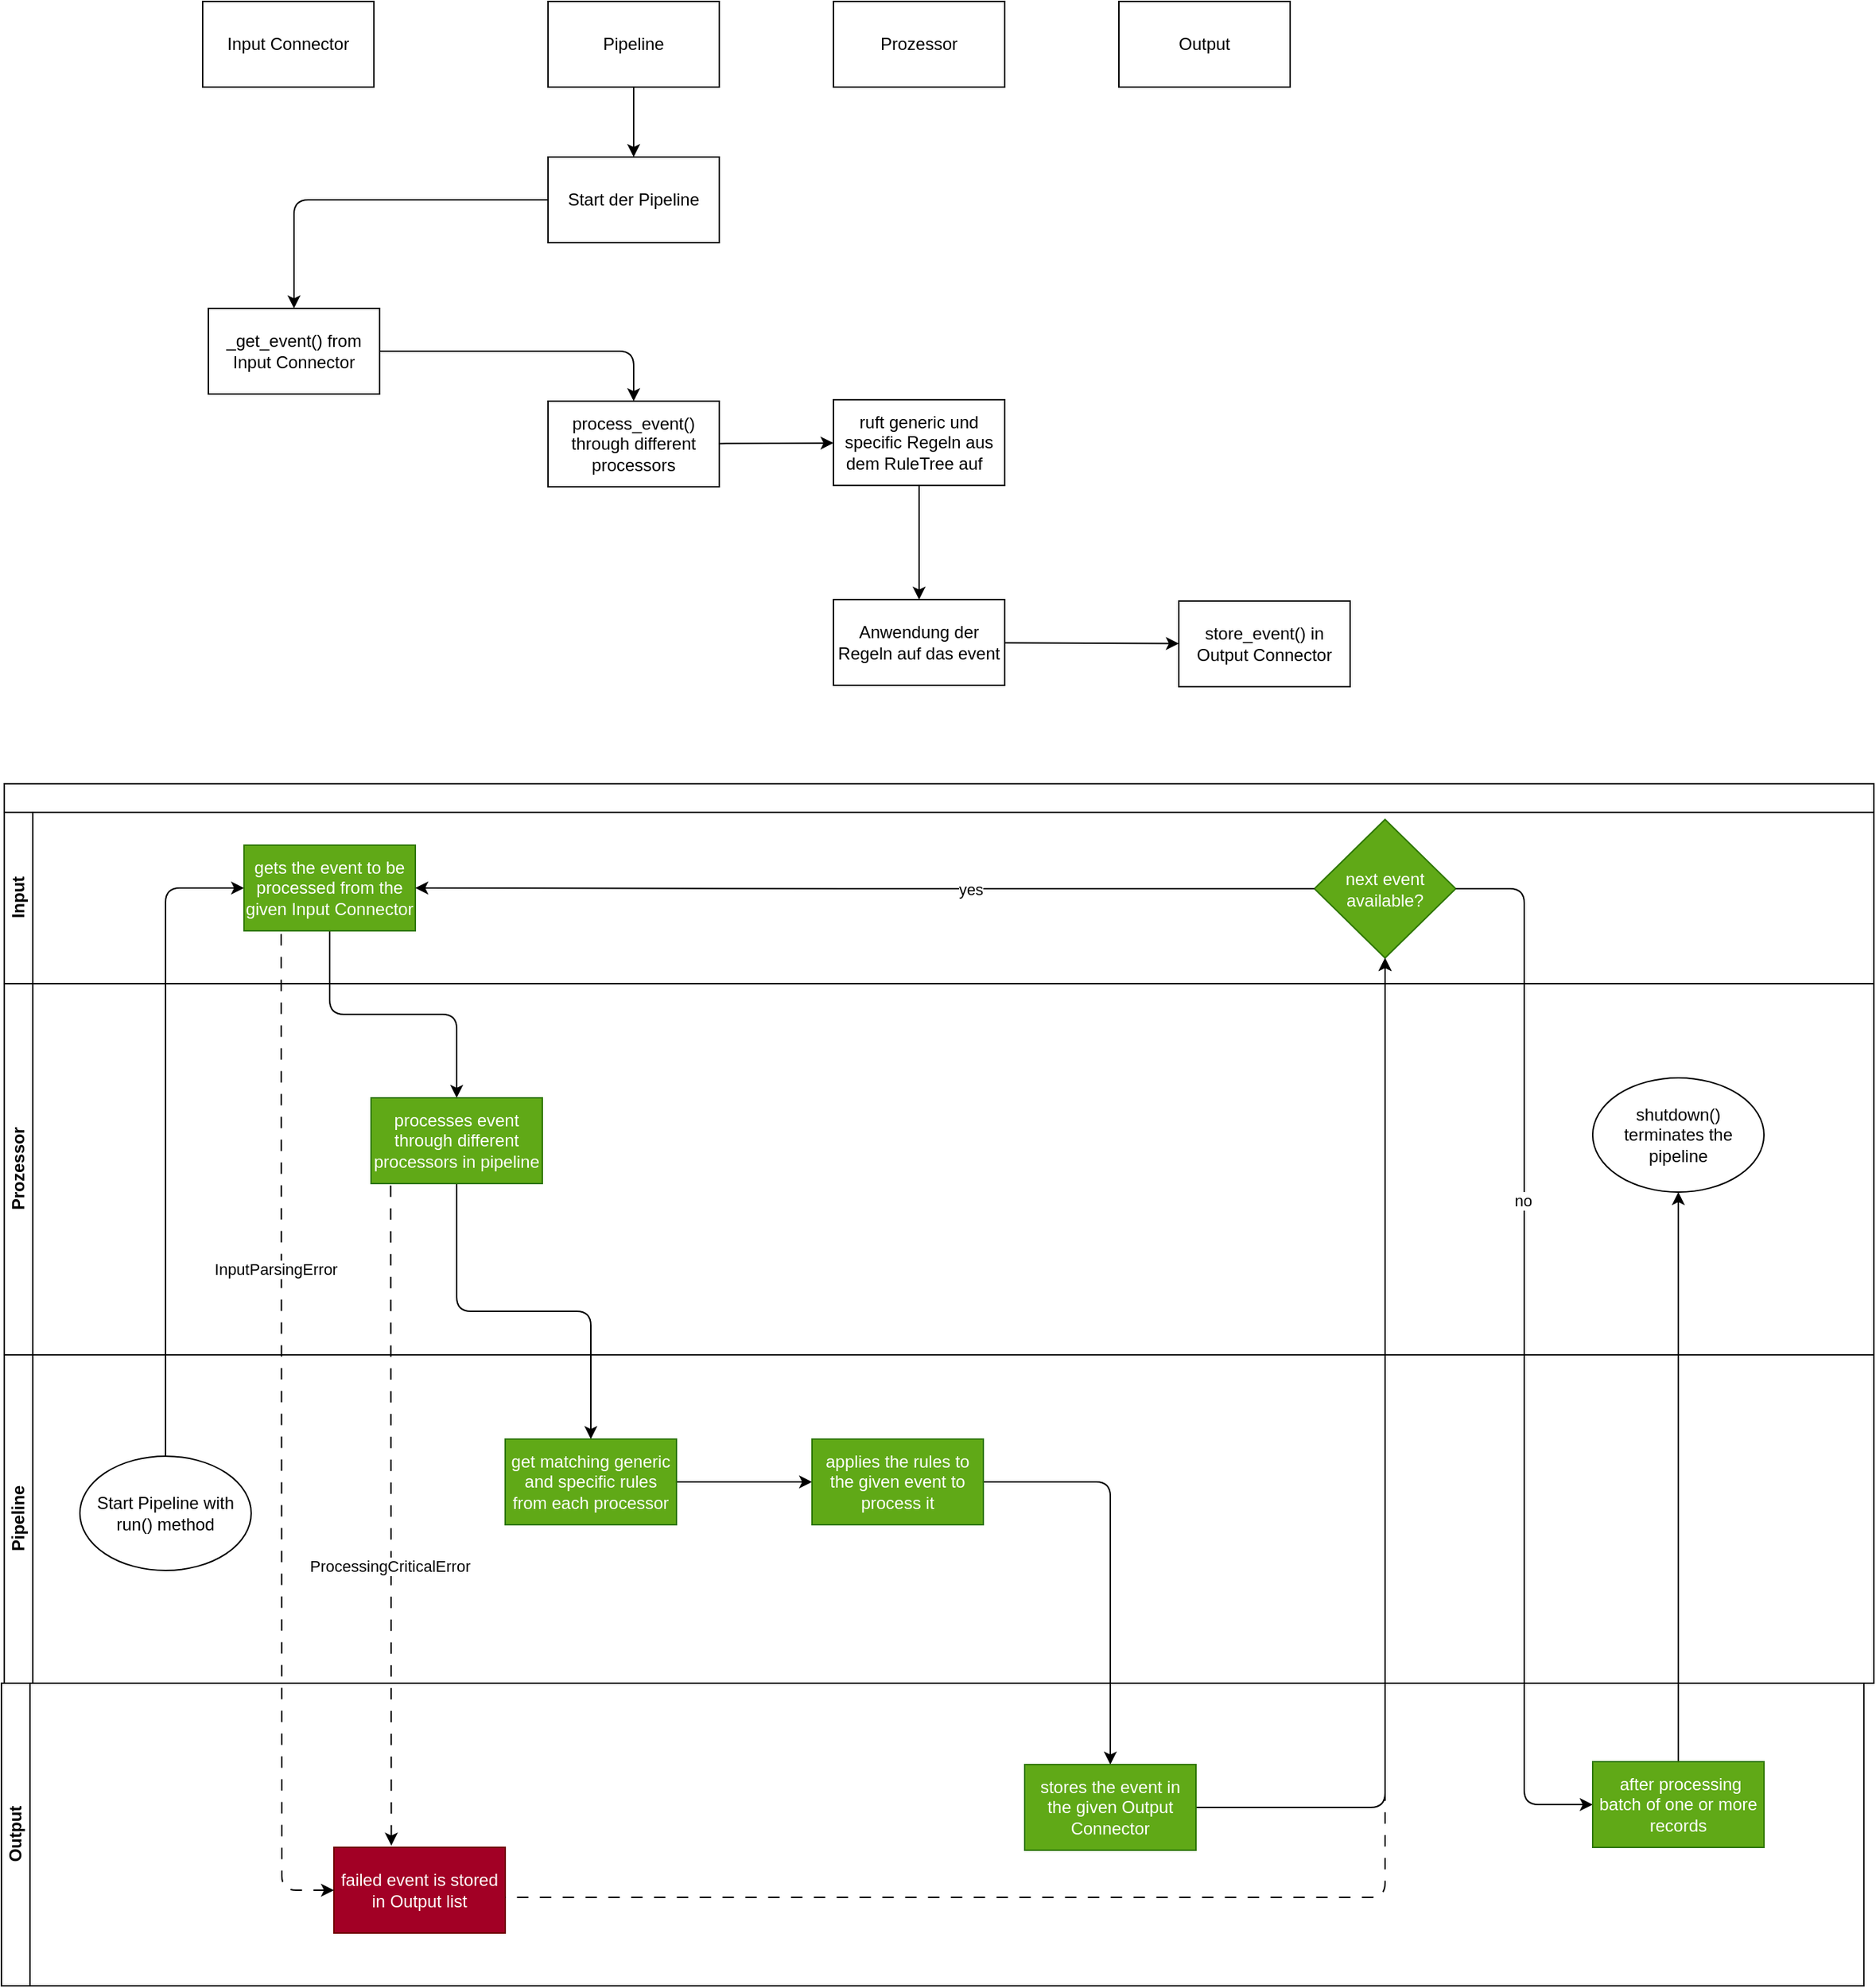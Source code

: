 <mxfile>
    <diagram id="dLlubgwYXh7pxlaa3Xrq" name="Page-1">
        <mxGraphModel dx="1922" dy="563" grid="1" gridSize="10" guides="1" tooltips="1" connect="1" arrows="1" fold="1" page="1" pageScale="1" pageWidth="850" pageHeight="1100" math="0" shadow="0">
            <root>
                <mxCell id="0"/>
                <mxCell id="1" parent="0"/>
                <mxCell id="8" value="" style="edgeStyle=orthogonalEdgeStyle;html=1;elbow=vertical;startArrow=none;endArrow=classic;endFill=1;exitX=0;exitY=0.5;exitDx=0;exitDy=0;" parent="1" source="26" target="7" edge="1">
                    <mxGeometry relative="1" as="geometry">
                        <mxPoint x="320" y="120" as="sourcePoint"/>
                    </mxGeometry>
                </mxCell>
                <mxCell id="27" value="" style="edgeStyle=elbowEdgeStyle;html=1;elbow=vertical;startArrow=none;endArrow=classic;startFill=0;endFill=1;" parent="1" source="6" target="26" edge="1">
                    <mxGeometry relative="1" as="geometry"/>
                </mxCell>
                <UserObject label="Pipeline" treeRoot="1" id="6">
                    <mxCell style="whiteSpace=wrap;html=1;align=center;treeFolding=1;treeMoving=1;newEdgeStyle={&quot;edgeStyle&quot;:&quot;elbowEdgeStyle&quot;,&quot;startArrow&quot;:&quot;none&quot;,&quot;endArrow&quot;:&quot;none&quot;};" parent="1" vertex="1">
                        <mxGeometry x="358" y="2" width="120" height="60" as="geometry"/>
                    </mxCell>
                </UserObject>
                <mxCell id="10" value="" style="edgeStyle=orthogonalEdgeStyle;html=1;" parent="1" source="7" target="9" edge="1">
                    <mxGeometry relative="1" as="geometry"/>
                </mxCell>
                <mxCell id="7" value="_get_event() from Input Connector" style="whiteSpace=wrap;html=1;" parent="1" vertex="1">
                    <mxGeometry x="120" y="217" width="120" height="60" as="geometry"/>
                </mxCell>
                <mxCell id="22" value="" style="edgeStyle=none;html=1;" parent="1" source="9" target="20" edge="1">
                    <mxGeometry relative="1" as="geometry"/>
                </mxCell>
                <mxCell id="9" value="process_event() through different processors" style="whiteSpace=wrap;html=1;" parent="1" vertex="1">
                    <mxGeometry x="358" y="282" width="120" height="60" as="geometry"/>
                </mxCell>
                <mxCell id="11" value="store_event() in Output Connector" style="whiteSpace=wrap;html=1;" parent="1" vertex="1">
                    <mxGeometry x="800" y="422" width="120" height="60" as="geometry"/>
                </mxCell>
                <UserObject label="Input Connector" treeRoot="1" id="13">
                    <mxCell style="whiteSpace=wrap;html=1;align=center;treeFolding=1;treeMoving=1;newEdgeStyle={&quot;edgeStyle&quot;:&quot;elbowEdgeStyle&quot;,&quot;startArrow&quot;:&quot;none&quot;,&quot;endArrow&quot;:&quot;none&quot;};" parent="1" vertex="1">
                        <mxGeometry x="116" y="2" width="120" height="60" as="geometry"/>
                    </mxCell>
                </UserObject>
                <mxCell id="16" value="Prozessor" style="whiteSpace=wrap;html=1;" parent="1" vertex="1">
                    <mxGeometry x="558" y="2" width="120" height="60" as="geometry"/>
                </mxCell>
                <mxCell id="18" value="Output" style="whiteSpace=wrap;html=1;" parent="1" vertex="1">
                    <mxGeometry x="758" y="2" width="120" height="60" as="geometry"/>
                </mxCell>
                <mxCell id="24" value="" style="edgeStyle=none;html=1;" parent="1" source="20" target="23" edge="1">
                    <mxGeometry relative="1" as="geometry"/>
                </mxCell>
                <mxCell id="20" value="ruft generic und specific Regeln aus dem RuleTree auf&amp;nbsp;&amp;nbsp;" style="whiteSpace=wrap;html=1;" parent="1" vertex="1">
                    <mxGeometry x="558" y="281" width="120" height="60" as="geometry"/>
                </mxCell>
                <mxCell id="25" value="" style="edgeStyle=none;html=1;" parent="1" source="23" target="11" edge="1">
                    <mxGeometry relative="1" as="geometry"/>
                </mxCell>
                <mxCell id="23" value="Anwendung der Regeln auf das event" style="whiteSpace=wrap;html=1;" parent="1" vertex="1">
                    <mxGeometry x="558" y="421" width="120" height="60" as="geometry"/>
                </mxCell>
                <mxCell id="26" value="Start der Pipeline" style="whiteSpace=wrap;html=1;" parent="1" vertex="1">
                    <mxGeometry x="358" y="111" width="120" height="60" as="geometry"/>
                </mxCell>
                <mxCell id="28" value="&lt;br&gt;" style="swimlane;childLayout=stackLayout;resizeParent=1;resizeParentMax=0;horizontal=1;startSize=20;horizontalStack=0;html=1;" parent="1" vertex="1">
                    <mxGeometry x="-23" y="550" width="1310" height="630" as="geometry"/>
                </mxCell>
                <mxCell id="29" value="Input" style="swimlane;startSize=20;horizontal=0;html=1;" parent="28" vertex="1">
                    <mxGeometry y="20" width="1310" height="120" as="geometry"/>
                </mxCell>
                <mxCell id="51" value="next event available?" style="rhombus;whiteSpace=wrap;html=1;fillColor=#60a917;fontColor=#ffffff;strokeColor=#2D7600;" parent="29" vertex="1">
                    <mxGeometry x="918" y="5" width="99" height="97" as="geometry"/>
                </mxCell>
                <mxCell id="31" value="Prozessor" style="swimlane;startSize=20;horizontal=0;html=1;" parent="28" vertex="1">
                    <mxGeometry y="140" width="1310" height="260" as="geometry"/>
                </mxCell>
                <mxCell id="30" value="Pipeline" style="swimlane;startSize=20;horizontal=0;html=1;" parent="28" vertex="1">
                    <mxGeometry y="400" width="1310" height="230" as="geometry"/>
                </mxCell>
                <mxCell id="48" value="Start Pipeline with run() method" style="ellipse;whiteSpace=wrap;html=1;rounded=1;shadow=0;glass=0;sketch=0;" parent="30" vertex="1">
                    <mxGeometry x="53" y="71" width="120" height="80" as="geometry"/>
                </mxCell>
                <mxCell id="32" value="Output" style="swimlane;startSize=20;horizontal=0;html=1;" parent="1" vertex="1">
                    <mxGeometry x="-25" y="1180" width="1305" height="212" as="geometry"/>
                </mxCell>
                <mxCell id="49" value="shutdown() terminates the pipeline" style="ellipse;whiteSpace=wrap;html=1;rounded=1;shadow=0;glass=0;sketch=0;" parent="32" vertex="1">
                    <mxGeometry x="1115" y="-424" width="120" height="80" as="geometry"/>
                </mxCell>
                <mxCell id="61" value="failed event is stored in Output list" style="whiteSpace=wrap;html=1;fillColor=#a20025;strokeColor=#6F0000;fontColor=#ffffff;" parent="32" vertex="1">
                    <mxGeometry x="233" y="115" width="120" height="60" as="geometry"/>
                </mxCell>
                <mxCell id="36" value="" style="edgeStyle=orthogonalEdgeStyle;html=1;entryX=0;entryY=0.5;entryDx=0;entryDy=0;exitX=0.5;exitY=0;exitDx=0;exitDy=0;" parent="1" source="48" target="34" edge="1">
                    <mxGeometry relative="1" as="geometry">
                        <mxPoint x="83" y="772" as="sourcePoint"/>
                        <mxPoint x="92" y="620" as="targetPoint"/>
                    </mxGeometry>
                </mxCell>
                <mxCell id="38" value="" style="edgeStyle=orthogonalEdgeStyle;html=1;" parent="1" source="34" target="37" edge="1">
                    <mxGeometry relative="1" as="geometry"/>
                </mxCell>
                <mxCell id="34" value="gets the event to be processed from the given Input Connector" style="whiteSpace=wrap;html=1;fillColor=#60a917;fontColor=#ffffff;strokeColor=#2D7600;" parent="1" vertex="1">
                    <mxGeometry x="145" y="593" width="120" height="60" as="geometry"/>
                </mxCell>
                <mxCell id="41" value="" style="edgeStyle=orthogonalEdgeStyle;html=1;entryX=0.5;entryY=0;entryDx=0;entryDy=0;" parent="1" source="37" target="39" edge="1">
                    <mxGeometry relative="1" as="geometry">
                        <mxPoint x="294" y="910" as="targetPoint"/>
                    </mxGeometry>
                </mxCell>
                <mxCell id="37" value="processes event through different processors in pipeline" style="whiteSpace=wrap;html=1;fillColor=#60a917;fontColor=#ffffff;strokeColor=#2D7600;" parent="1" vertex="1">
                    <mxGeometry x="234" y="770" width="120" height="60" as="geometry"/>
                </mxCell>
                <mxCell id="44" value="" style="edgeStyle=orthogonalEdgeStyle;html=1;" parent="1" source="39" target="43" edge="1">
                    <mxGeometry relative="1" as="geometry"/>
                </mxCell>
                <mxCell id="39" value="get matching generic and specific rules from each processor" style="whiteSpace=wrap;html=1;fillColor=#60a917;fontColor=#ffffff;strokeColor=#2D7600;" parent="1" vertex="1">
                    <mxGeometry x="328" y="1009" width="120" height="60" as="geometry"/>
                </mxCell>
                <mxCell id="47" value="" style="edgeStyle=orthogonalEdgeStyle;html=1;entryX=0.5;entryY=0;entryDx=0;entryDy=0;" parent="1" source="43" target="45" edge="1">
                    <mxGeometry relative="1" as="geometry">
                        <mxPoint x="603" y="1149" as="targetPoint"/>
                    </mxGeometry>
                </mxCell>
                <mxCell id="43" value="applies the rules to the given event to process it" style="whiteSpace=wrap;html=1;fillColor=#60a917;fontColor=#ffffff;strokeColor=#2D7600;" parent="1" vertex="1">
                    <mxGeometry x="543" y="1009" width="120" height="60" as="geometry"/>
                </mxCell>
                <mxCell id="54" value="" style="edgeStyle=orthogonalEdgeStyle;html=1;entryX=0.5;entryY=1;entryDx=0;entryDy=0;" parent="1" source="45" target="51" edge="1">
                    <mxGeometry relative="1" as="geometry">
                        <mxPoint x="892" y="1267" as="targetPoint"/>
                    </mxGeometry>
                </mxCell>
                <mxCell id="62" value="" style="edgeStyle=orthogonalEdgeStyle;html=1;endArrow=none;endFill=0;startArrow=classic;startFill=1;exitX=0.5;exitY=1;exitDx=0;exitDy=0;dashed=1;dashPattern=8 8;" parent="1" source="51" target="61" edge="1">
                    <mxGeometry relative="1" as="geometry">
                        <mxPoint x="940" y="1325" as="sourcePoint"/>
                        <Array as="points">
                            <mxPoint x="945" y="1330"/>
                        </Array>
                    </mxGeometry>
                </mxCell>
                <mxCell id="45" value="stores the event in the given Output Connector" style="whiteSpace=wrap;html=1;fillColor=#60a917;fontColor=#ffffff;strokeColor=#2D7600;" parent="1" vertex="1">
                    <mxGeometry x="692" y="1237" width="120" height="60" as="geometry"/>
                </mxCell>
                <mxCell id="56" value="" style="edgeStyle=orthogonalEdgeStyle;html=1;entryX=1;entryY=0.5;entryDx=0;entryDy=0;" parent="1" source="51" target="34" edge="1">
                    <mxGeometry relative="1" as="geometry">
                        <mxPoint x="825.5" y="631.5" as="targetPoint"/>
                    </mxGeometry>
                </mxCell>
                <mxCell id="57" value="yes" style="edgeLabel;html=1;align=center;verticalAlign=middle;resizable=0;points=[];" parent="56" vertex="1" connectable="0">
                    <mxGeometry x="-0.235" relative="1" as="geometry">
                        <mxPoint as="offset"/>
                    </mxGeometry>
                </mxCell>
                <mxCell id="59" value="" style="edgeStyle=orthogonalEdgeStyle;html=1;entryX=0;entryY=0.5;entryDx=0;entryDy=0;" parent="1" source="51" target="69" edge="1">
                    <mxGeometry relative="1" as="geometry">
                        <mxPoint x="1090" y="624" as="targetPoint"/>
                    </mxGeometry>
                </mxCell>
                <mxCell id="60" value="no" style="edgeLabel;html=1;align=center;verticalAlign=middle;resizable=0;points=[];" parent="59" vertex="1" connectable="0">
                    <mxGeometry x="-0.278" y="-1" relative="1" as="geometry">
                        <mxPoint as="offset"/>
                    </mxGeometry>
                </mxCell>
                <mxCell id="64" value="" style="html=1;startArrow=classic;startFill=1;endArrow=none;endFill=0;entryX=0.156;entryY=1;entryDx=0;entryDy=0;entryPerimeter=0;exitX=0.335;exitY=-0.021;exitDx=0;exitDy=0;exitPerimeter=0;dashed=1;dashPattern=8 8;" parent="1" source="61" edge="1">
                    <mxGeometry relative="1" as="geometry">
                        <mxPoint x="240" y="1240" as="sourcePoint"/>
                        <mxPoint x="247.72" y="830" as="targetPoint"/>
                    </mxGeometry>
                </mxCell>
                <mxCell id="68" value="ProcessingCriticalError" style="edgeLabel;html=1;align=center;verticalAlign=middle;resizable=0;points=[];" parent="64" vertex="1" connectable="0">
                    <mxGeometry x="-0.15" y="1" relative="1" as="geometry">
                        <mxPoint y="1" as="offset"/>
                    </mxGeometry>
                </mxCell>
                <mxCell id="66" value="" style="edgeStyle=orthogonalEdgeStyle;html=1;startArrow=classic;startFill=1;endArrow=none;endFill=0;entryX=0.25;entryY=1;entryDx=0;entryDy=0;exitX=0;exitY=0.5;exitDx=0;exitDy=0;dashed=1;dashPattern=8 8;" parent="1" source="61" edge="1">
                    <mxGeometry relative="1" as="geometry">
                        <mxPoint x="264" y="1237.0" as="sourcePoint"/>
                        <mxPoint x="171" y="653" as="targetPoint"/>
                    </mxGeometry>
                </mxCell>
                <mxCell id="67" value="InputParsingError" style="edgeLabel;html=1;align=center;verticalAlign=middle;resizable=0;points=[];" parent="66" vertex="1" connectable="0">
                    <mxGeometry x="-0.05" y="5" relative="1" as="geometry">
                        <mxPoint y="-135" as="offset"/>
                    </mxGeometry>
                </mxCell>
                <mxCell id="70" value="" style="edgeStyle=none;html=1;" edge="1" parent="1" source="69" target="49">
                    <mxGeometry relative="1" as="geometry"/>
                </mxCell>
                <mxCell id="69" value="&amp;nbsp;after processing batch of one or more records" style="rounded=0;whiteSpace=wrap;html=1;fillColor=#60a917;fontColor=#ffffff;strokeColor=#2D7600;" vertex="1" parent="1">
                    <mxGeometry x="1090" y="1235" width="120" height="60" as="geometry"/>
                </mxCell>
            </root>
        </mxGraphModel>
    </diagram>
</mxfile>